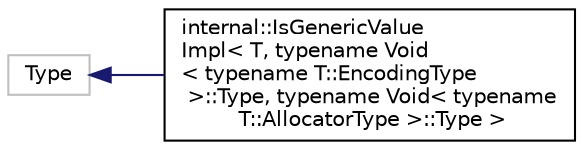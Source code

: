 digraph "Graphical Class Hierarchy"
{
  edge [fontname="Helvetica",fontsize="10",labelfontname="Helvetica",labelfontsize="10"];
  node [fontname="Helvetica",fontsize="10",shape=record];
  rankdir="LR";
  Node125 [label="Type",height=0.2,width=0.4,color="grey75", fillcolor="white", style="filled"];
  Node125 -> Node0 [dir="back",color="midnightblue",fontsize="10",style="solid",fontname="Helvetica"];
  Node0 [label="internal::IsGenericValue\lImpl\< T, typename Void\l\< typename T::EncodingType\l \>::Type, typename Void\< typename\l T::AllocatorType \>::Type \>",height=0.2,width=0.4,color="black", fillcolor="white", style="filled",URL="$structinternal_1_1IsGenericValueImpl_3_01T_00_01typename_01Void_3_01typename_01T_1_1EncodingType794abcc01fcce01e300668fa57e4d036.html"];
}
